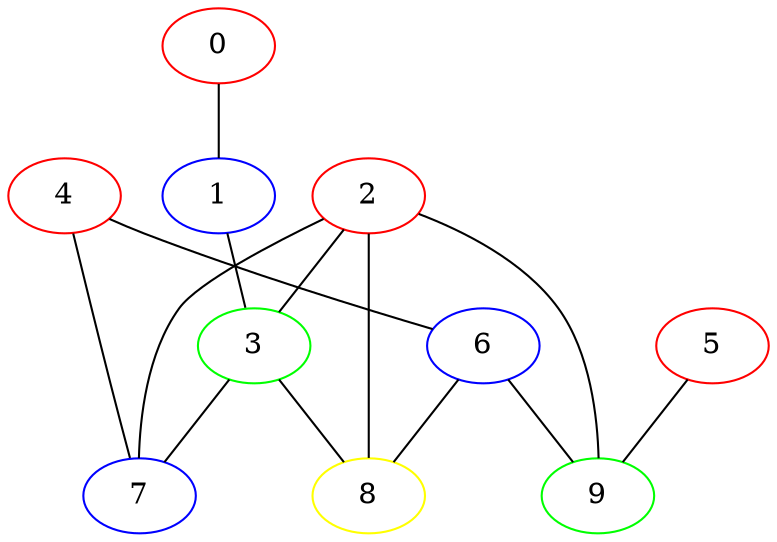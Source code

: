 graph G {
    0 [label="0", color="red"];
    1 [label="1", color="blue"];
    2 [label="2", color="red"];
    3 [label="3", color="green"];
    4 [label="4", color="red"];
    5 [label="5", color="red"];
    6 [label="6", color="blue"];
    7 [label="7", color="blue"];
    8 [label="8", color="yellow"];
    9 [label="9", color="green"];
    0 -- 1;
    1 -- 3;
    2 -- 3;
    2 -- 7;
    2 -- 8;
    2 -- 9;
    3 -- 7;
    3 -- 8;
    4 -- 6;
    4 -- 7;
    5 -- 9;
    6 -- 8;
    6 -- 9;
}
